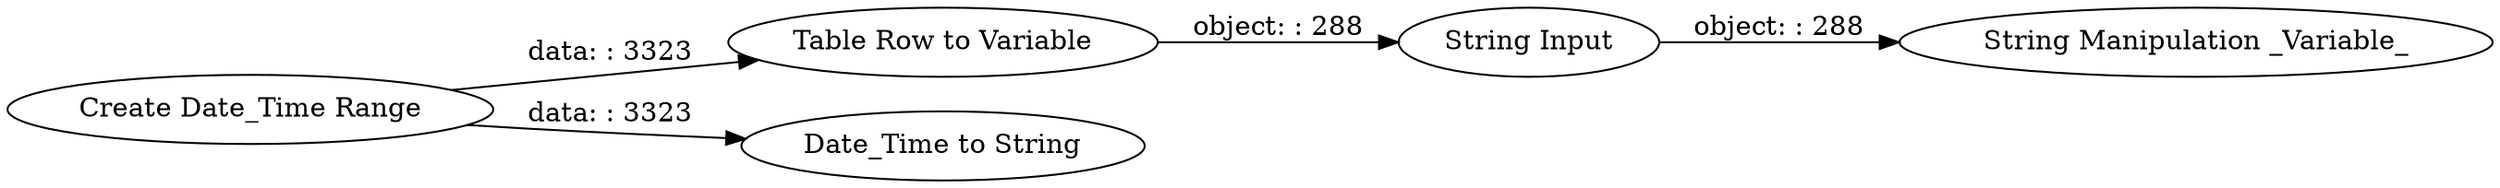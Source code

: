 digraph {
	"5866794801822732682_2" [label="Table Row to Variable"]
	"5866794801822732682_4" [label="String Manipulation _Variable_"]
	"5866794801822732682_3" [label="String Input"]
	"5866794801822732682_5" [label="Date_Time to String"]
	"5866794801822732682_1" [label="Create Date_Time Range"]
	"5866794801822732682_2" -> "5866794801822732682_3" [label="object: : 288"]
	"5866794801822732682_1" -> "5866794801822732682_5" [label="data: : 3323"]
	"5866794801822732682_1" -> "5866794801822732682_2" [label="data: : 3323"]
	"5866794801822732682_3" -> "5866794801822732682_4" [label="object: : 288"]
	rankdir=LR
}
